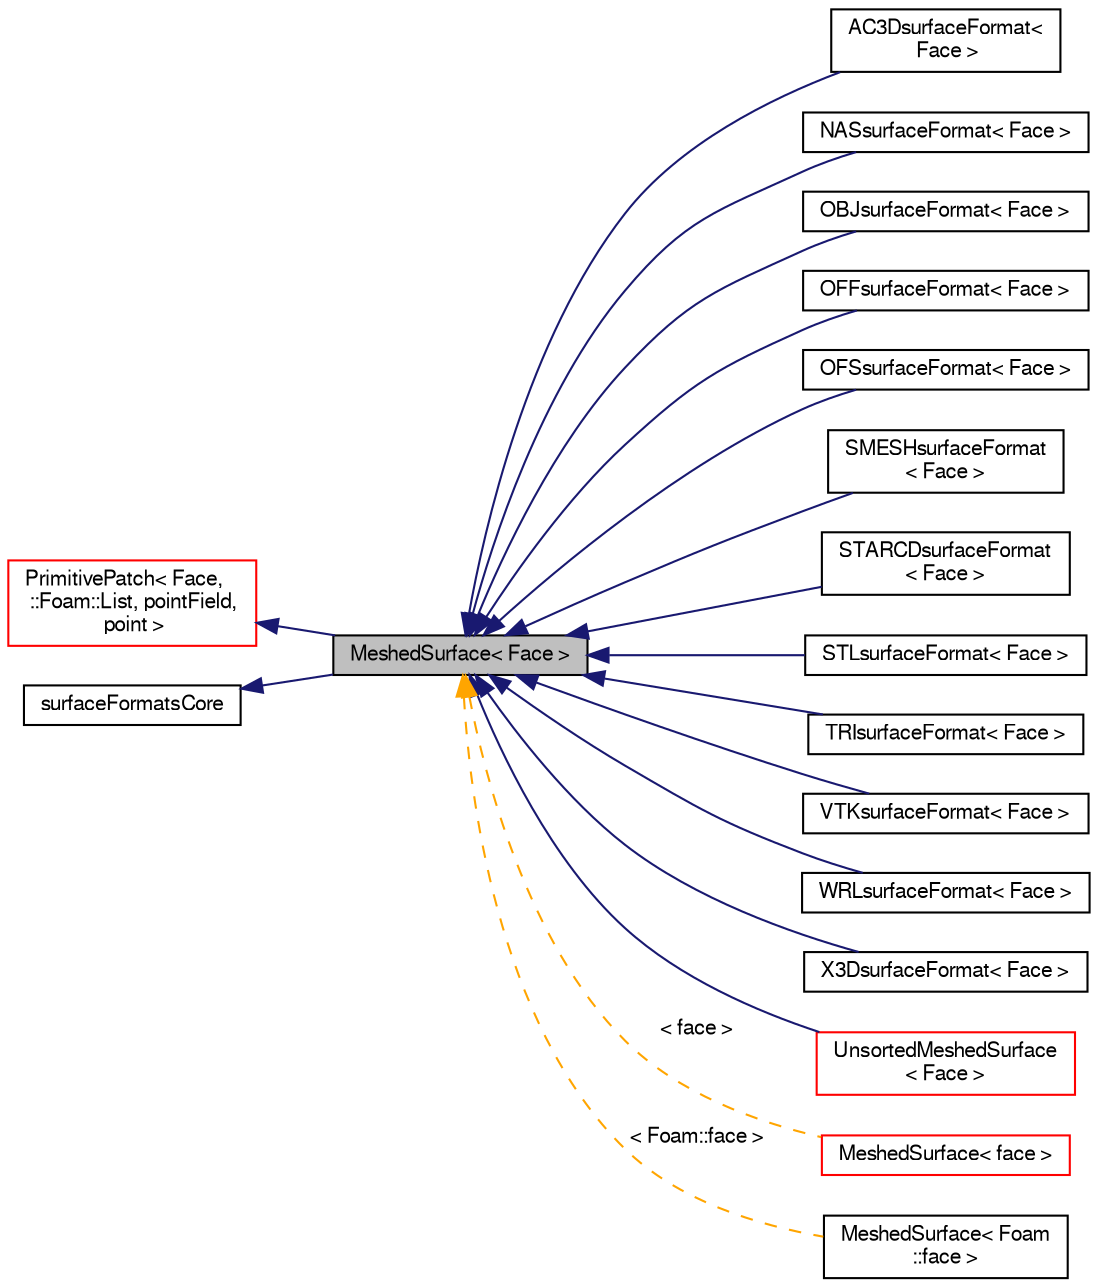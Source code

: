 digraph "MeshedSurface&lt; Face &gt;"
{
  bgcolor="transparent";
  edge [fontname="FreeSans",fontsize="10",labelfontname="FreeSans",labelfontsize="10"];
  node [fontname="FreeSans",fontsize="10",shape=record];
  rankdir="LR";
  Node0 [label="MeshedSurface\< Face \>",height=0.2,width=0.4,color="black", fillcolor="grey75", style="filled", fontcolor="black"];
  Node1 -> Node0 [dir="back",color="midnightblue",fontsize="10",style="solid",fontname="FreeSans"];
  Node1 [label="PrimitivePatch\< Face,\l ::Foam::List, pointField,\l point \>",height=0.2,width=0.4,color="red",URL="$a27538.html"];
  Node9 -> Node0 [dir="back",color="midnightblue",fontsize="10",style="solid",fontname="FreeSans"];
  Node9 [label="surfaceFormatsCore",height=0.2,width=0.4,color="black",URL="$a29654.html",tooltip="A collection of helper functions for reading/writing surface formats. "];
  Node0 -> Node10 [dir="back",color="midnightblue",fontsize="10",style="solid",fontname="FreeSans"];
  Node10 [label="AC3DsurfaceFormat\<\l Face \>",height=0.2,width=0.4,color="black",URL="$a29582.html",tooltip="Provide a means of reading/writing AC3D format. "];
  Node0 -> Node11 [dir="back",color="midnightblue",fontsize="10",style="solid",fontname="FreeSans"];
  Node11 [label="NASsurfaceFormat\< Face \>",height=0.2,width=0.4,color="black",URL="$a29602.html",tooltip="Nastran surface reader. "];
  Node0 -> Node12 [dir="back",color="midnightblue",fontsize="10",style="solid",fontname="FreeSans"];
  Node12 [label="OBJsurfaceFormat\< Face \>",height=0.2,width=0.4,color="black",URL="$a29610.html",tooltip="Provide a means of reading/writing Alias/Wavefront OBJ format. "];
  Node0 -> Node13 [dir="back",color="midnightblue",fontsize="10",style="solid",fontname="FreeSans"];
  Node13 [label="OFFsurfaceFormat\< Face \>",height=0.2,width=0.4,color="black",URL="$a29614.html",tooltip="Provide a means of reading/writing Geomview OFF polyList format. "];
  Node0 -> Node14 [dir="back",color="midnightblue",fontsize="10",style="solid",fontname="FreeSans"];
  Node14 [label="OFSsurfaceFormat\< Face \>",height=0.2,width=0.4,color="black",URL="$a29618.html",tooltip="Provide a means of reading/writing the single-file OpenFOAM surface format. "];
  Node0 -> Node15 [dir="back",color="midnightblue",fontsize="10",style="solid",fontname="FreeSans"];
  Node15 [label="SMESHsurfaceFormat\l\< Face \>",height=0.2,width=0.4,color="black",URL="$a29626.html",tooltip="Provide a means of writing tetgen SMESH format. "];
  Node0 -> Node16 [dir="back",color="midnightblue",fontsize="10",style="solid",fontname="FreeSans"];
  Node16 [label="STARCDsurfaceFormat\l\< Face \>",height=0.2,width=0.4,color="black",URL="$a29630.html",tooltip="Read/write the surface shells from pro-STAR vrt/cel files. "];
  Node0 -> Node17 [dir="back",color="midnightblue",fontsize="10",style="solid",fontname="FreeSans"];
  Node17 [label="STLsurfaceFormat\< Face \>",height=0.2,width=0.4,color="black",URL="$a29642.html",tooltip="Provide a means of reading/writing STL files (ASCII and binary). "];
  Node0 -> Node18 [dir="back",color="midnightblue",fontsize="10",style="solid",fontname="FreeSans"];
  Node18 [label="TRIsurfaceFormat\< Face \>",height=0.2,width=0.4,color="black",URL="$a29658.html",tooltip="Provide a means of reading/writing .tri format. "];
  Node0 -> Node19 [dir="back",color="midnightblue",fontsize="10",style="solid",fontname="FreeSans"];
  Node19 [label="VTKsurfaceFormat\< Face \>",height=0.2,width=0.4,color="black",URL="$a29666.html",tooltip="Provide a means of reading/writing VTK legacy format. The output is never sorted by zone..."];
  Node0 -> Node20 [dir="back",color="midnightblue",fontsize="10",style="solid",fontname="FreeSans"];
  Node20 [label="WRLsurfaceFormat\< Face \>",height=0.2,width=0.4,color="black",URL="$a29674.html",tooltip="Provide a means of writing VRML97 (wrl) format. "];
  Node0 -> Node21 [dir="back",color="midnightblue",fontsize="10",style="solid",fontname="FreeSans"];
  Node21 [label="X3DsurfaceFormat\< Face \>",height=0.2,width=0.4,color="black",URL="$a29682.html",tooltip="Provide a means of writing x3d format. "];
  Node0 -> Node22 [dir="back",color="midnightblue",fontsize="10",style="solid",fontname="FreeSans"];
  Node22 [label="UnsortedMeshedSurface\l\< Face \>",height=0.2,width=0.4,color="red",URL="$a29574.html",tooltip="A surface geometry mesh, in which the surface zone information is conveyed by the &#39;zoneId&#39; associated..."];
  Node0 -> Node25 [dir="back",color="orange",fontsize="10",style="dashed",label=" \< face \>" ,fontname="FreeSans"];
  Node25 [label="MeshedSurface\< face \>",height=0.2,width=0.4,color="red",URL="$a29566.html"];
  Node0 -> Node33 [dir="back",color="orange",fontsize="10",style="dashed",label=" \< Foam::face \>" ,fontname="FreeSans"];
  Node33 [label="MeshedSurface\< Foam\l::face \>",height=0.2,width=0.4,color="black",URL="$a29566.html"];
}
